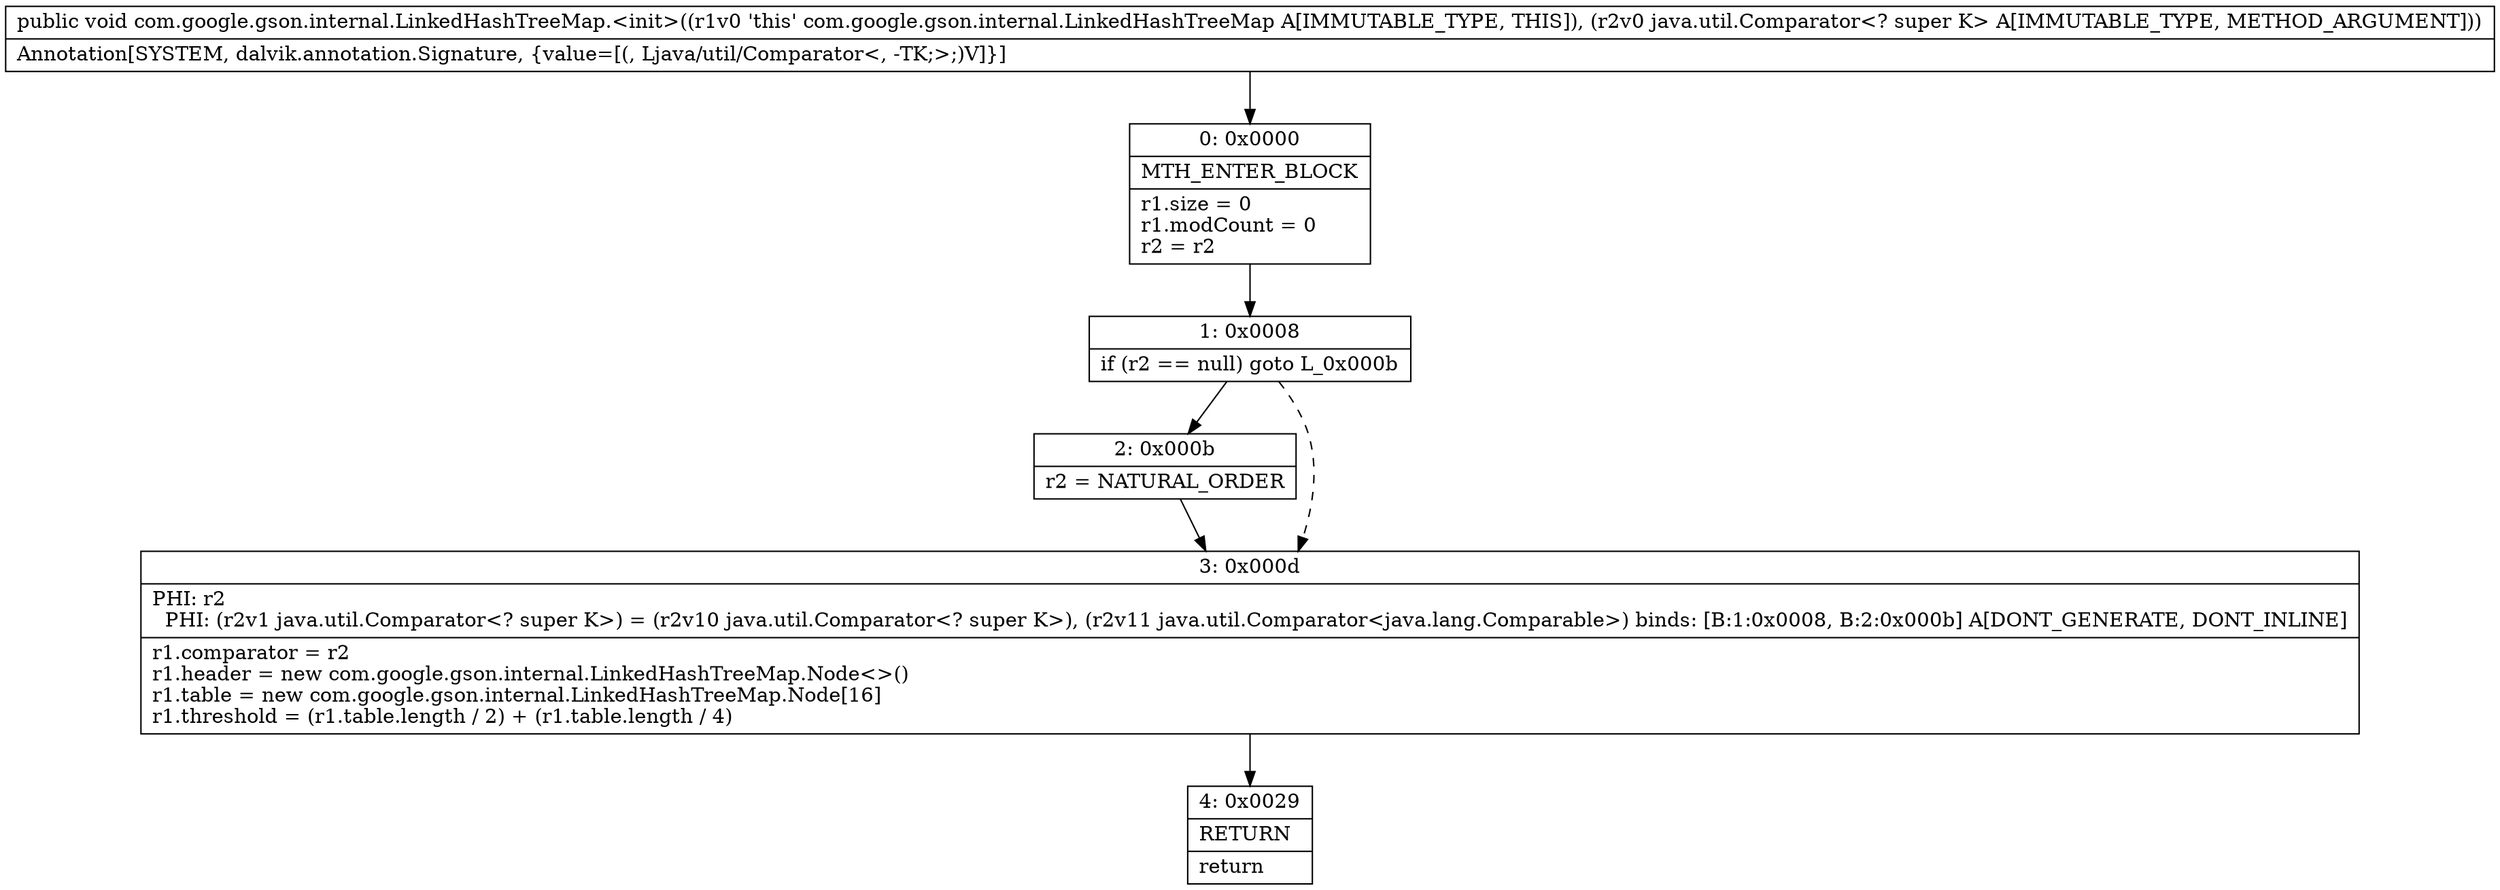 digraph "CFG forcom.google.gson.internal.LinkedHashTreeMap.\<init\>(Ljava\/util\/Comparator;)V" {
Node_0 [shape=record,label="{0\:\ 0x0000|MTH_ENTER_BLOCK\l|r1.size = 0\lr1.modCount = 0\lr2 = r2\l}"];
Node_1 [shape=record,label="{1\:\ 0x0008|if (r2 == null) goto L_0x000b\l}"];
Node_2 [shape=record,label="{2\:\ 0x000b|r2 = NATURAL_ORDER\l}"];
Node_3 [shape=record,label="{3\:\ 0x000d|PHI: r2 \l  PHI: (r2v1 java.util.Comparator\<? super K\>) = (r2v10 java.util.Comparator\<? super K\>), (r2v11 java.util.Comparator\<java.lang.Comparable\>) binds: [B:1:0x0008, B:2:0x000b] A[DONT_GENERATE, DONT_INLINE]\l|r1.comparator = r2\lr1.header = new com.google.gson.internal.LinkedHashTreeMap.Node\<\>()\lr1.table = new com.google.gson.internal.LinkedHashTreeMap.Node[16]\lr1.threshold = (r1.table.length \/ 2) + (r1.table.length \/ 4)\l}"];
Node_4 [shape=record,label="{4\:\ 0x0029|RETURN\l|return\l}"];
MethodNode[shape=record,label="{public void com.google.gson.internal.LinkedHashTreeMap.\<init\>((r1v0 'this' com.google.gson.internal.LinkedHashTreeMap A[IMMUTABLE_TYPE, THIS]), (r2v0 java.util.Comparator\<? super K\> A[IMMUTABLE_TYPE, METHOD_ARGUMENT]))  | Annotation[SYSTEM, dalvik.annotation.Signature, \{value=[(, Ljava\/util\/Comparator\<, \-TK;\>;)V]\}]\l}"];
MethodNode -> Node_0;
Node_0 -> Node_1;
Node_1 -> Node_2;
Node_1 -> Node_3[style=dashed];
Node_2 -> Node_3;
Node_3 -> Node_4;
}

